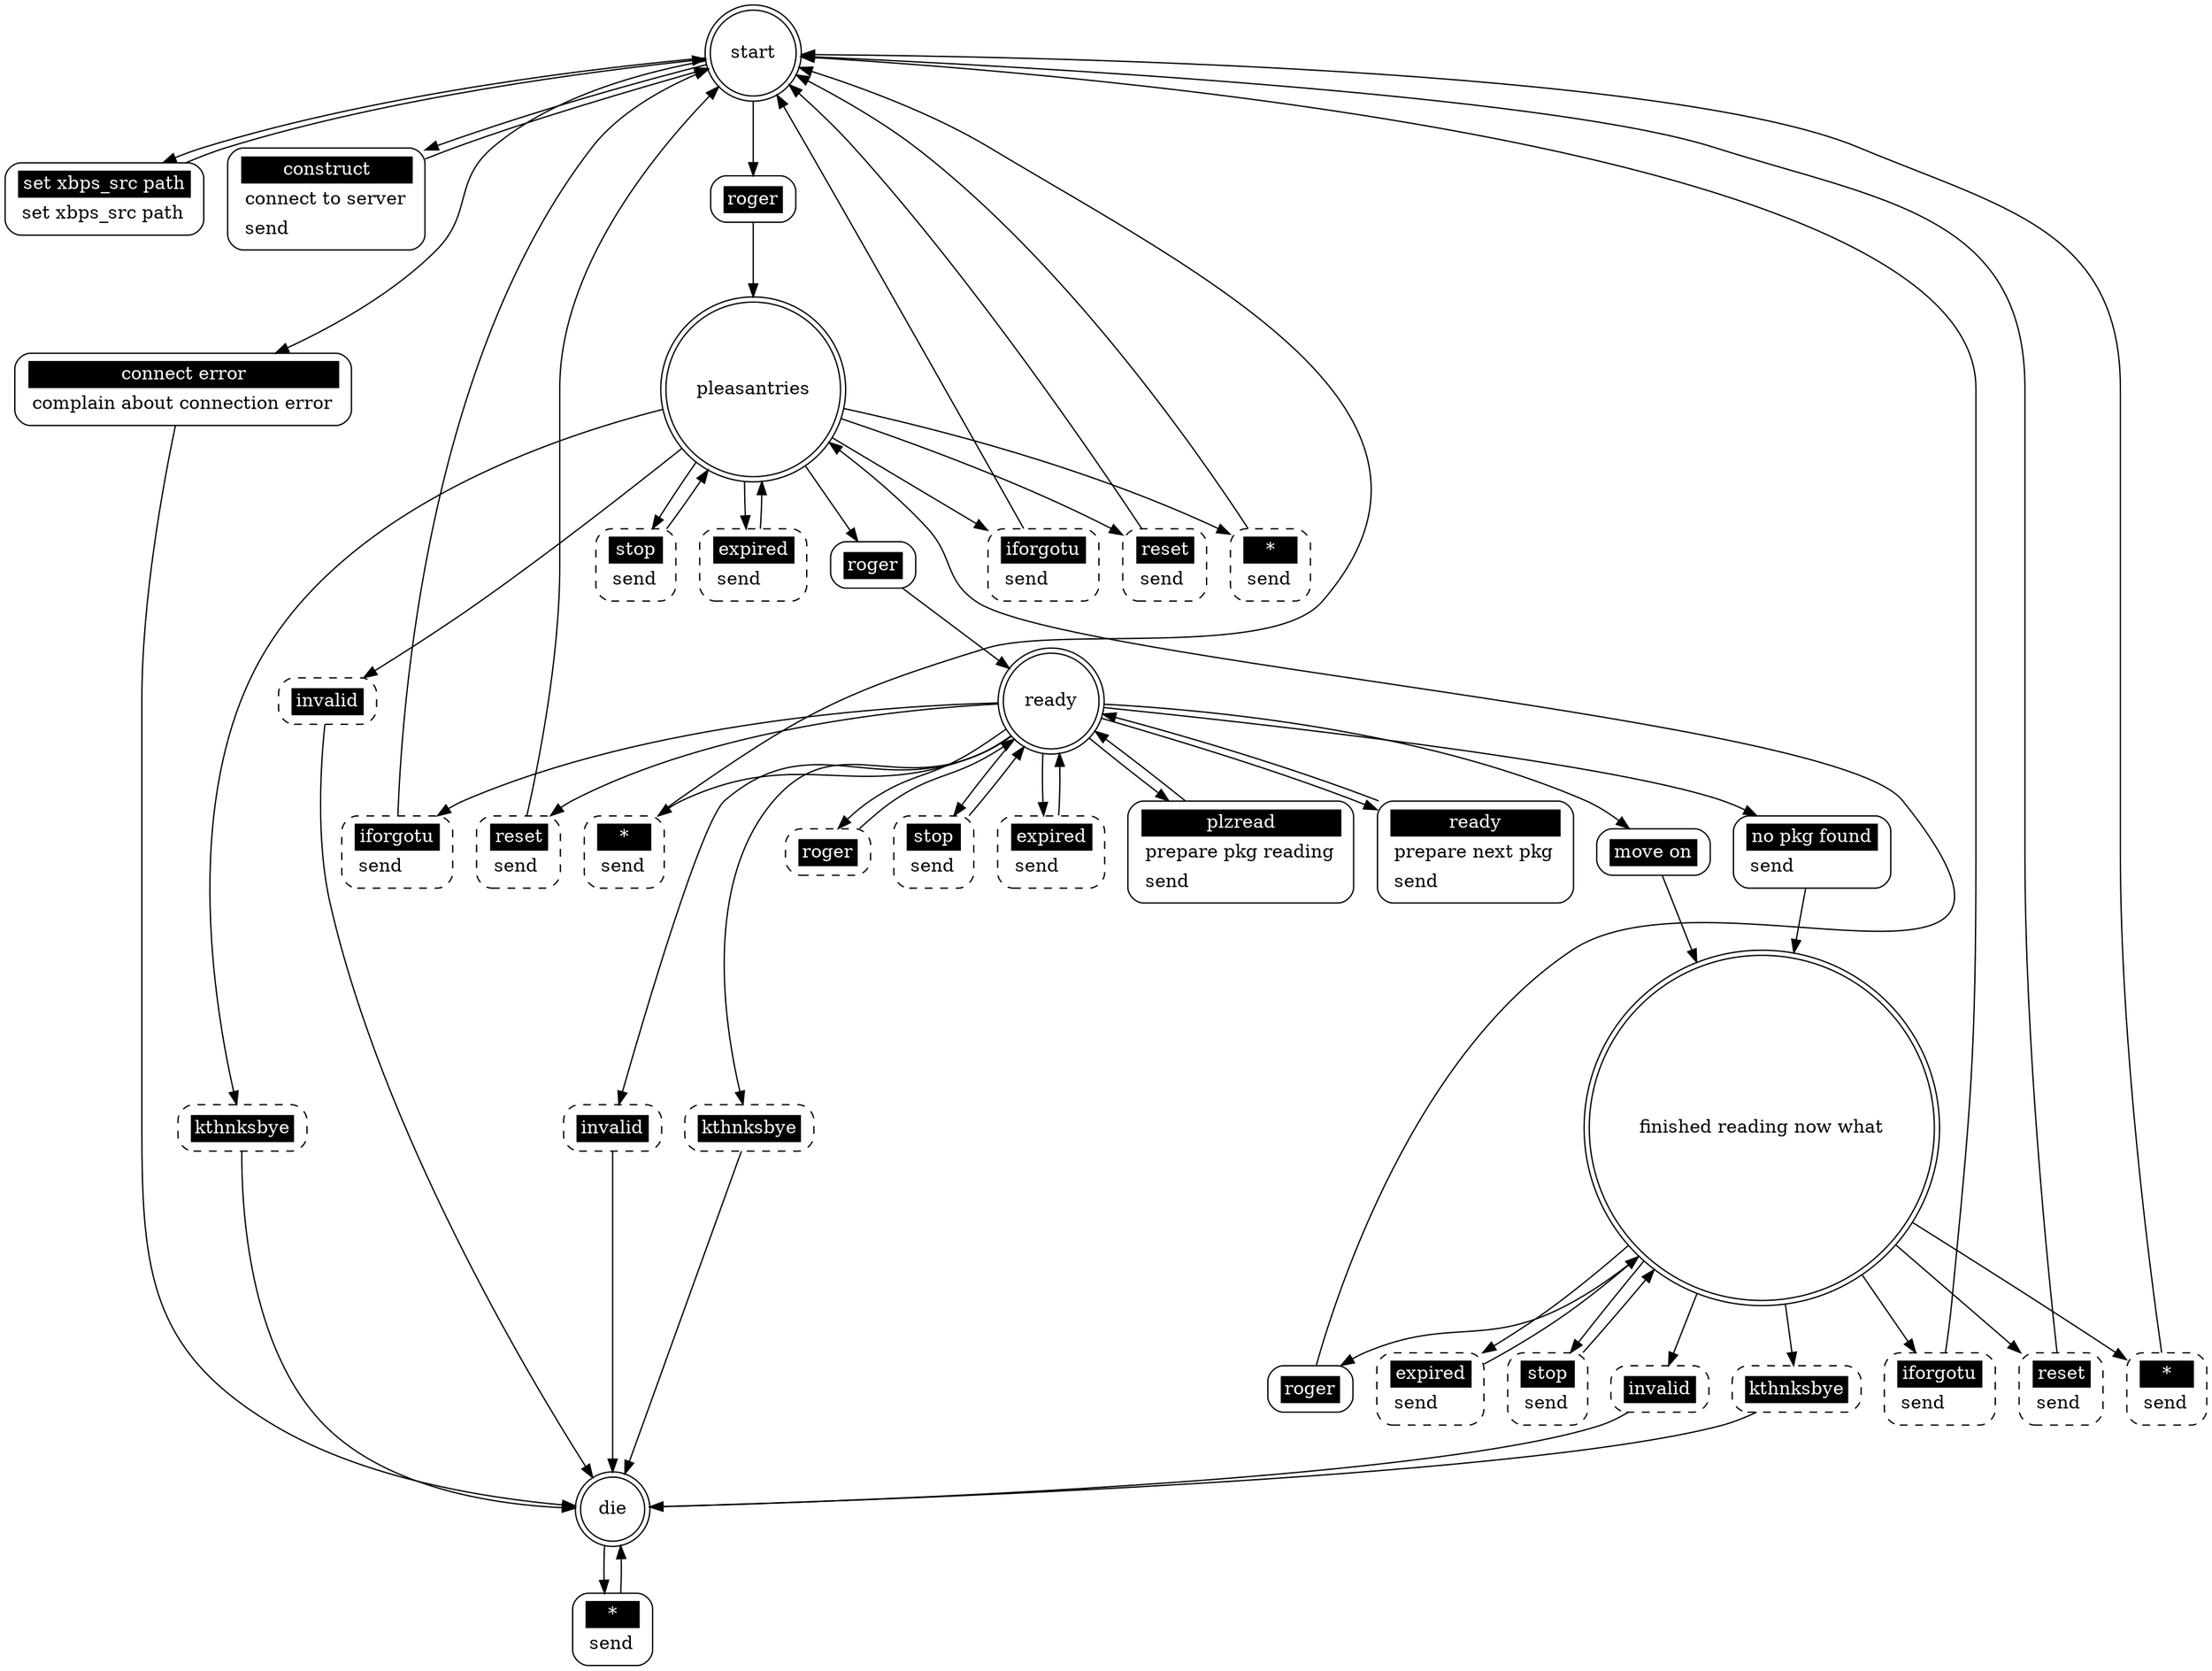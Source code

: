 ## Automatically generated from pkgimport_client.xml by gsl
digraph "pkgimport_client" {

 "start" [shape = "doublecircle"];
 "start set xbps_src path" [shape = "Mrecord" style = solid label = <<table border="0" cellborder="0" cellpadding="3" bgcolor="white"><tr><td bgcolor="black" align="center" colspan="2"><font color="white">set xbps_src path</font></td></tr><tr><td align="left" port="r3">set xbps_src path</td></tr></table>>];
 "start" -> "start set xbps_src path";
 "start set xbps_src path" -> "start";
 "start construct" [shape = "Mrecord" style = solid label = <<table border="0" cellborder="0" cellpadding="3" bgcolor="white"><tr><td bgcolor="black" align="center" colspan="2"><font color="white">construct</font></td></tr><tr><td align="left" port="r3">connect to server</td></tr><tr><td align="left" port="r3">send</td></tr></table>>];
 "start" -> "start construct";
 "start construct" -> "start";
 "start roger" [shape = "Mrecord" style = solid label = <<table border="0" cellborder="0" cellpadding="3" bgcolor="white"><tr><td bgcolor="black" align="center" colspan="2"><font color="white">roger</font></td></tr></table>>];
 "start" -> "start roger";
 "start roger" -> "pleasantries";
 "start connect error" [shape = "Mrecord" style = solid label = <<table border="0" cellborder="0" cellpadding="3" bgcolor="white"><tr><td bgcolor="black" align="center" colspan="2"><font color="white">connect error</font></td></tr><tr><td align="left" port="r3">complain about connection error</td></tr></table>>];
 "start" -> "start connect error";
 "start connect error" -> "die";

 "pleasantries" [shape = "doublecircle"];
 "pleasantries invalid" [shape = "Mrecord" style = dashed label = <<table border="0" cellborder="0" cellpadding="3" bgcolor="white"><tr><td bgcolor="black" align="center" colspan="2"><font color="white">invalid</font></td></tr></table>>];
 "pleasantries" -> "pleasantries invalid";
 "pleasantries invalid" -> "die";
 "pleasantries iforgotu" [shape = "Mrecord" style = dashed label = <<table border="0" cellborder="0" cellpadding="3" bgcolor="white"><tr><td bgcolor="black" align="center" colspan="2"><font color="white">iforgotu</font></td></tr><tr><td align="left" port="r3">send</td></tr></table>>];
 "pleasantries" -> "pleasantries iforgotu";
 "pleasantries iforgotu" -> "start";
 "pleasantries reset" [shape = "Mrecord" style = dashed label = <<table border="0" cellborder="0" cellpadding="3" bgcolor="white"><tr><td bgcolor="black" align="center" colspan="2"><font color="white">reset</font></td></tr><tr><td align="left" port="r3">send</td></tr></table>>];
 "pleasantries" -> "pleasantries reset";
 "pleasantries reset" -> "start";
 "pleasantries stop" [shape = "Mrecord" style = dashed label = <<table border="0" cellborder="0" cellpadding="3" bgcolor="white"><tr><td bgcolor="black" align="center" colspan="2"><font color="white">stop</font></td></tr><tr><td align="left" port="r3">send</td></tr></table>>];
 "pleasantries" -> "pleasantries stop";
 "pleasantries stop" -> "pleasantries";
 "pleasantries *" [shape = "Mrecord" style = dashed label = <<table border="0" cellborder="0" cellpadding="3" bgcolor="white"><tr><td bgcolor="black" align="center" colspan="2"><font color="white">*</font></td></tr><tr><td align="left" port="r3">send</td></tr></table>>];
 "pleasantries" -> "pleasantries *";
 "pleasantries *" -> "start";
 "pleasantries kthnksbye" [shape = "Mrecord" style = dashed label = <<table border="0" cellborder="0" cellpadding="3" bgcolor="white"><tr><td bgcolor="black" align="center" colspan="2"><font color="white">kthnksbye</font></td></tr></table>>];
 "pleasantries" -> "pleasantries kthnksbye";
 "pleasantries kthnksbye" -> "die";
 "pleasantries expired" [shape = "Mrecord" style = dashed label = <<table border="0" cellborder="0" cellpadding="3" bgcolor="white"><tr><td bgcolor="black" align="center" colspan="2"><font color="white">expired</font></td></tr><tr><td align="left" port="r3">send</td></tr></table>>];
 "pleasantries" -> "pleasantries expired";
 "pleasantries expired" -> "pleasantries";
 "pleasantries roger" [shape = "Mrecord" style = solid label = <<table border="0" cellborder="0" cellpadding="3" bgcolor="white"><tr><td bgcolor="black" align="center" colspan="2"><font color="white">roger</font></td></tr></table>>];
 "pleasantries" -> "pleasantries roger";
 "pleasantries roger" -> "ready";

 "ready" [shape = "doublecircle"];
 "ready invalid" [shape = "Mrecord" style = dashed label = <<table border="0" cellborder="0" cellpadding="3" bgcolor="white"><tr><td bgcolor="black" align="center" colspan="2"><font color="white">invalid</font></td></tr></table>>];
 "ready" -> "ready invalid";
 "ready invalid" -> "die";
 "ready iforgotu" [shape = "Mrecord" style = dashed label = <<table border="0" cellborder="0" cellpadding="3" bgcolor="white"><tr><td bgcolor="black" align="center" colspan="2"><font color="white">iforgotu</font></td></tr><tr><td align="left" port="r3">send</td></tr></table>>];
 "ready" -> "ready iforgotu";
 "ready iforgotu" -> "start";
 "ready roger" [shape = "Mrecord" style = dashed label = <<table border="0" cellborder="0" cellpadding="3" bgcolor="white"><tr><td bgcolor="black" align="center" colspan="2"><font color="white">roger</font></td></tr></table>>];
 "ready" -> "ready roger";
 "ready roger" -> "ready";
 "ready reset" [shape = "Mrecord" style = dashed label = <<table border="0" cellborder="0" cellpadding="3" bgcolor="white"><tr><td bgcolor="black" align="center" colspan="2"><font color="white">reset</font></td></tr><tr><td align="left" port="r3">send</td></tr></table>>];
 "ready" -> "ready reset";
 "ready reset" -> "start";
 "ready stop" [shape = "Mrecord" style = dashed label = <<table border="0" cellborder="0" cellpadding="3" bgcolor="white"><tr><td bgcolor="black" align="center" colspan="2"><font color="white">stop</font></td></tr><tr><td align="left" port="r3">send</td></tr></table>>];
 "ready" -> "ready stop";
 "ready stop" -> "ready";
 "ready *" [shape = "Mrecord" style = dashed label = <<table border="0" cellborder="0" cellpadding="3" bgcolor="white"><tr><td bgcolor="black" align="center" colspan="2"><font color="white">*</font></td></tr><tr><td align="left" port="r3">send</td></tr></table>>];
 "ready" -> "ready *";
 "ready *" -> "start";
 "ready kthnksbye" [shape = "Mrecord" style = dashed label = <<table border="0" cellborder="0" cellpadding="3" bgcolor="white"><tr><td bgcolor="black" align="center" colspan="2"><font color="white">kthnksbye</font></td></tr></table>>];
 "ready" -> "ready kthnksbye";
 "ready kthnksbye" -> "die";
 "ready expired" [shape = "Mrecord" style = dashed label = <<table border="0" cellborder="0" cellpadding="3" bgcolor="white"><tr><td bgcolor="black" align="center" colspan="2"><font color="white">expired</font></td></tr><tr><td align="left" port="r3">send</td></tr></table>>];
 "ready" -> "ready expired";
 "ready expired" -> "ready";
 "ready plzread" [shape = "Mrecord" style = solid label = <<table border="0" cellborder="0" cellpadding="3" bgcolor="white"><tr><td bgcolor="black" align="center" colspan="2"><font color="white">plzread</font></td></tr><tr><td align="left" port="r3">prepare pkg reading</td></tr><tr><td align="left" port="r3">send</td></tr></table>>];
 "ready" -> "ready plzread";
 "ready plzread" -> "ready";
 "ready ready" [shape = "Mrecord" style = solid label = <<table border="0" cellborder="0" cellpadding="3" bgcolor="white"><tr><td bgcolor="black" align="center" colspan="2"><font color="white">ready</font></td></tr><tr><td align="left" port="r3">prepare next pkg</td></tr><tr><td align="left" port="r3">send</td></tr></table>>];
 "ready" -> "ready ready";
 "ready ready" -> "ready";
 "ready no pkg found" [shape = "Mrecord" style = solid label = <<table border="0" cellborder="0" cellpadding="3" bgcolor="white"><tr><td bgcolor="black" align="center" colspan="2"><font color="white">no pkg found</font></td></tr><tr><td align="left" port="r3">send</td></tr></table>>];
 "ready" -> "ready no pkg found";
 "ready no pkg found" -> "finished reading now what";
 "ready move on" [shape = "Mrecord" style = solid label = <<table border="0" cellborder="0" cellpadding="3" bgcolor="white"><tr><td bgcolor="black" align="center" colspan="2"><font color="white">move on</font></td></tr></table>>];
 "ready" -> "ready move on";
 "ready move on" -> "finished reading now what";

 "finished reading now what" [shape = "doublecircle"];
 "finished reading now what invalid" [shape = "Mrecord" style = dashed label = <<table border="0" cellborder="0" cellpadding="3" bgcolor="white"><tr><td bgcolor="black" align="center" colspan="2"><font color="white">invalid</font></td></tr></table>>];
 "finished reading now what" -> "finished reading now what invalid";
 "finished reading now what invalid" -> "die";
 "finished reading now what iforgotu" [shape = "Mrecord" style = dashed label = <<table border="0" cellborder="0" cellpadding="3" bgcolor="white"><tr><td bgcolor="black" align="center" colspan="2"><font color="white">iforgotu</font></td></tr><tr><td align="left" port="r3">send</td></tr></table>>];
 "finished reading now what" -> "finished reading now what iforgotu";
 "finished reading now what iforgotu" -> "start";
 "finished reading now what reset" [shape = "Mrecord" style = dashed label = <<table border="0" cellborder="0" cellpadding="3" bgcolor="white"><tr><td bgcolor="black" align="center" colspan="2"><font color="white">reset</font></td></tr><tr><td align="left" port="r3">send</td></tr></table>>];
 "finished reading now what" -> "finished reading now what reset";
 "finished reading now what reset" -> "start";
 "finished reading now what stop" [shape = "Mrecord" style = dashed label = <<table border="0" cellborder="0" cellpadding="3" bgcolor="white"><tr><td bgcolor="black" align="center" colspan="2"><font color="white">stop</font></td></tr><tr><td align="left" port="r3">send</td></tr></table>>];
 "finished reading now what" -> "finished reading now what stop";
 "finished reading now what stop" -> "finished reading now what";
 "finished reading now what *" [shape = "Mrecord" style = dashed label = <<table border="0" cellborder="0" cellpadding="3" bgcolor="white"><tr><td bgcolor="black" align="center" colspan="2"><font color="white">*</font></td></tr><tr><td align="left" port="r3">send</td></tr></table>>];
 "finished reading now what" -> "finished reading now what *";
 "finished reading now what *" -> "start";
 "finished reading now what kthnksbye" [shape = "Mrecord" style = dashed label = <<table border="0" cellborder="0" cellpadding="3" bgcolor="white"><tr><td bgcolor="black" align="center" colspan="2"><font color="white">kthnksbye</font></td></tr></table>>];
 "finished reading now what" -> "finished reading now what kthnksbye";
 "finished reading now what kthnksbye" -> "die";
 "finished reading now what expired" [shape = "Mrecord" style = dashed label = <<table border="0" cellborder="0" cellpadding="3" bgcolor="white"><tr><td bgcolor="black" align="center" colspan="2"><font color="white">expired</font></td></tr><tr><td align="left" port="r3">send</td></tr></table>>];
 "finished reading now what" -> "finished reading now what expired";
 "finished reading now what expired" -> "finished reading now what";
 "finished reading now what roger" [shape = "Mrecord" style = solid label = <<table border="0" cellborder="0" cellpadding="3" bgcolor="white"><tr><td bgcolor="black" align="center" colspan="2"><font color="white">roger</font></td></tr></table>>];
 "finished reading now what" -> "finished reading now what roger";
 "finished reading now what roger" -> "pleasantries";

 "die" [shape = "doublecircle"];
 "die *" [shape = "Mrecord" style = solid label = <<table border="0" cellborder="0" cellpadding="3" bgcolor="white"><tr><td bgcolor="black" align="center" colspan="2"><font color="white">*</font></td></tr><tr><td align="left" port="r3">send</td></tr></table>>];
 "die" -> "die *";
 "die *" -> "die";
}
